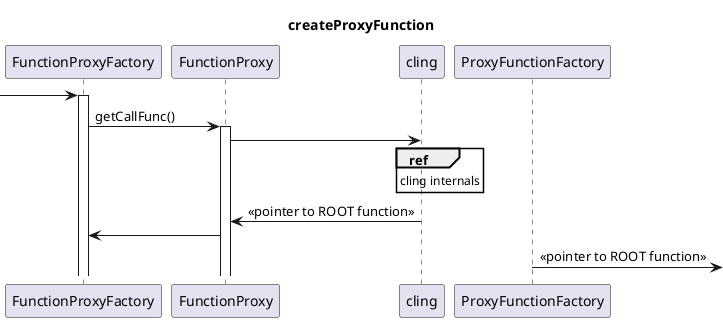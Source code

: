 @startuml

title: createProxyFunction
[-> FunctionProxyFactory
activate FunctionProxyFactory
FunctionProxyFactory -> FunctionProxy: getCallFunc()
activate FunctionProxy
FunctionProxy -> cling
ref over cling: cling internals
cling -> FunctionProxy: <<pointer to ROOT function>>
FunctionProxy -> FunctionProxyFactory:
ProxyFunctionFactory ->]: <<pointer to ROOT function>>

@enduml
